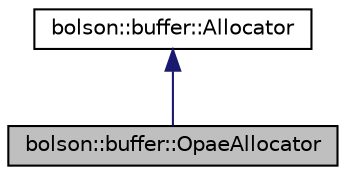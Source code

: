 digraph "bolson::buffer::OpaeAllocator"
{
 // LATEX_PDF_SIZE
  edge [fontname="Helvetica",fontsize="10",labelfontname="Helvetica",labelfontsize="10"];
  node [fontname="Helvetica",fontsize="10",shape=record];
  Node1 [label="bolson::buffer::OpaeAllocator",height=0.2,width=0.4,color="black", fillcolor="grey75", style="filled", fontcolor="black",tooltip="Memory allocator for the Intel OPAE FPGA platform."];
  Node2 -> Node1 [dir="back",color="midnightblue",fontsize="10",style="solid",fontname="Helvetica"];
  Node2 [label="bolson::buffer::Allocator",height=0.2,width=0.4,color="black", fillcolor="white", style="filled",URL="$classbolson_1_1buffer_1_1_allocator.html",tooltip="Abstract class for memory allocators."];
}
